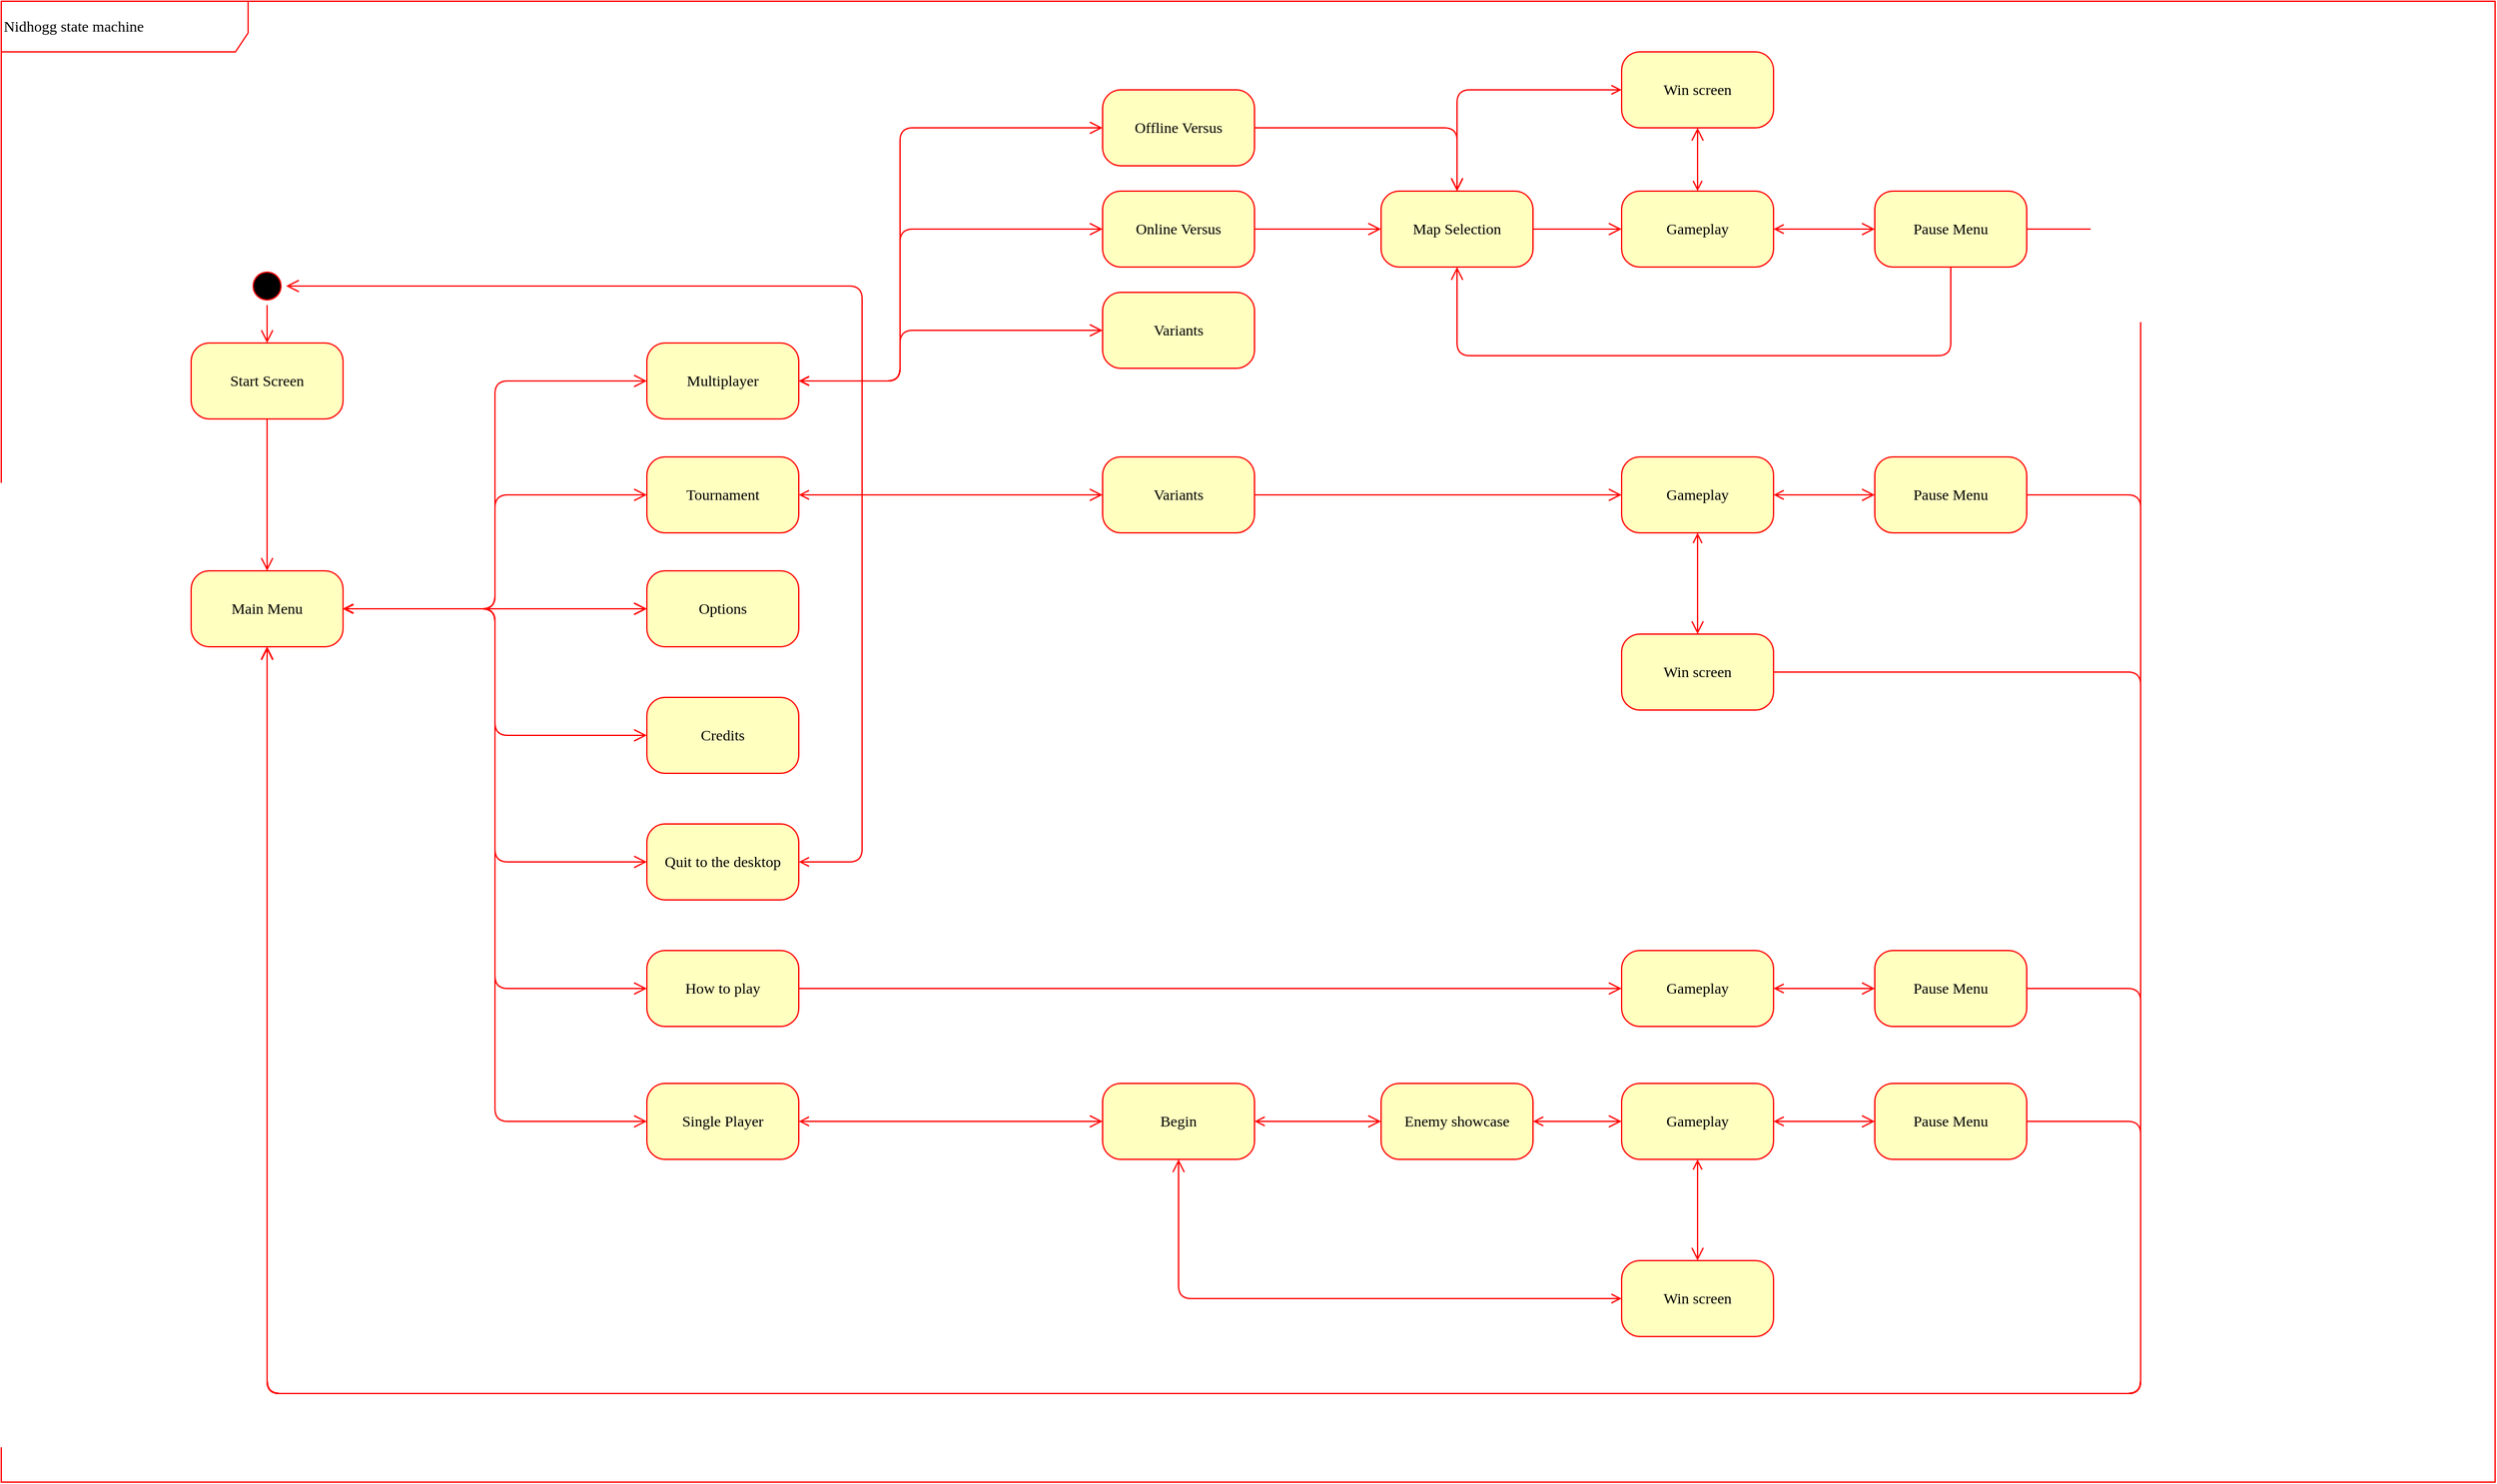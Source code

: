 <mxfile version="24.3.1" type="device">
  <diagram name="Page-1" id="58cdce13-f638-feb5-8d6f-7d28b1aa9fa0">
    <mxGraphModel dx="3191" dy="1203" grid="1" gridSize="10" guides="1" tooltips="1" connect="1" arrows="1" fold="1" page="1" pageScale="1" pageWidth="1100" pageHeight="850" background="none" math="0" shadow="0">
      <root>
        <mxCell id="0" />
        <mxCell id="1" parent="0" />
        <mxCell id="KJUu2rWKUDqJRiQ5AqMG-57" value="Nidhogg state machine" style="shape=umlFrame;whiteSpace=wrap;html=1;rounded=1;shadow=0;comic=0;labelBackgroundColor=none;strokeWidth=1;fontFamily=Verdana;fontSize=12;align=left;movable=0;resizable=0;rotatable=0;deletable=0;editable=0;locked=1;connectable=0;width=195;height=40;strokeColor=#ff0000;verticalAlign=middle;fontColor=default;" vertex="1" parent="1">
          <mxGeometry x="190" y="40" width="1970" height="1170" as="geometry" />
        </mxCell>
        <mxCell id="KJUu2rWKUDqJRiQ5AqMG-58" value="" style="ellipse;html=1;shape=startState;fillColor=#000000;strokeColor=#ff0000;rounded=1;shadow=0;comic=0;labelBackgroundColor=none;fontFamily=Verdana;fontSize=12;fontColor=#000000;align=center;direction=south;" vertex="1" parent="1">
          <mxGeometry x="385" y="250" width="30" height="30" as="geometry" />
        </mxCell>
        <mxCell id="KJUu2rWKUDqJRiQ5AqMG-59" style="edgeStyle=orthogonalEdgeStyle;rounded=1;orthogonalLoop=1;jettySize=auto;html=1;entryX=0.5;entryY=0;entryDx=0;entryDy=0;strokeColor=#ff0000;align=left;verticalAlign=middle;fontFamily=Verdana;fontSize=12;fontColor=default;labelBackgroundColor=none;endArrow=open;endSize=8;" edge="1" parent="1" source="KJUu2rWKUDqJRiQ5AqMG-60" target="KJUu2rWKUDqJRiQ5AqMG-69">
          <mxGeometry relative="1" as="geometry" />
        </mxCell>
        <mxCell id="KJUu2rWKUDqJRiQ5AqMG-60" value="Start Screen" style="rounded=1;whiteSpace=wrap;html=1;arcSize=24;fillColor=#ffffc0;strokeColor=#ff0000;shadow=0;comic=0;labelBackgroundColor=none;fontFamily=Verdana;fontSize=12;fontColor=#000000;align=center;" vertex="1" parent="1">
          <mxGeometry x="340" y="310" width="120" height="60" as="geometry" />
        </mxCell>
        <mxCell id="KJUu2rWKUDqJRiQ5AqMG-61" style="edgeStyle=orthogonalEdgeStyle;html=1;labelBackgroundColor=none;endArrow=open;endSize=8;strokeColor=#ff0000;fontFamily=Verdana;fontSize=12;align=left;" edge="1" parent="1" source="KJUu2rWKUDqJRiQ5AqMG-58" target="KJUu2rWKUDqJRiQ5AqMG-60">
          <mxGeometry relative="1" as="geometry" />
        </mxCell>
        <mxCell id="KJUu2rWKUDqJRiQ5AqMG-62" value="" style="edgeStyle=orthogonalEdgeStyle;rounded=1;orthogonalLoop=1;jettySize=auto;html=1;strokeColor=#ff0000;align=left;verticalAlign=middle;fontFamily=Verdana;fontSize=12;fontColor=default;labelBackgroundColor=none;endArrow=open;endSize=8;startArrow=open;startFill=0;" edge="1" parent="1" source="KJUu2rWKUDqJRiQ5AqMG-69" target="KJUu2rWKUDqJRiQ5AqMG-73">
          <mxGeometry relative="1" as="geometry">
            <Array as="points">
              <mxPoint x="580" y="520" />
              <mxPoint x="580" y="340" />
            </Array>
          </mxGeometry>
        </mxCell>
        <mxCell id="KJUu2rWKUDqJRiQ5AqMG-63" value="" style="edgeStyle=orthogonalEdgeStyle;rounded=1;orthogonalLoop=1;jettySize=auto;html=1;strokeColor=#ff0000;align=left;verticalAlign=middle;fontFamily=Verdana;fontSize=12;fontColor=default;labelBackgroundColor=none;endArrow=open;endSize=8;" edge="1" parent="1" source="KJUu2rWKUDqJRiQ5AqMG-69" target="KJUu2rWKUDqJRiQ5AqMG-78">
          <mxGeometry relative="1" as="geometry" />
        </mxCell>
        <mxCell id="KJUu2rWKUDqJRiQ5AqMG-64" value="" style="edgeStyle=orthogonalEdgeStyle;rounded=1;orthogonalLoop=1;jettySize=auto;html=1;strokeColor=#ff0000;align=left;verticalAlign=middle;fontFamily=Verdana;fontSize=12;fontColor=default;labelBackgroundColor=none;endArrow=open;endSize=8;startArrow=open;startFill=0;" edge="1" parent="1" source="KJUu2rWKUDqJRiQ5AqMG-69" target="KJUu2rWKUDqJRiQ5AqMG-79">
          <mxGeometry relative="1" as="geometry">
            <Array as="points">
              <mxPoint x="580" y="520" />
              <mxPoint x="580" y="620" />
            </Array>
          </mxGeometry>
        </mxCell>
        <mxCell id="KJUu2rWKUDqJRiQ5AqMG-65" value="" style="edgeStyle=orthogonalEdgeStyle;rounded=1;orthogonalLoop=1;jettySize=auto;html=1;strokeColor=#ff0000;align=left;verticalAlign=middle;fontFamily=Verdana;fontSize=12;fontColor=default;labelBackgroundColor=none;endArrow=open;endSize=8;startArrow=open;startFill=0;" edge="1" parent="1" source="KJUu2rWKUDqJRiQ5AqMG-69" target="KJUu2rWKUDqJRiQ5AqMG-81">
          <mxGeometry relative="1" as="geometry">
            <Array as="points">
              <mxPoint x="580" y="520" />
              <mxPoint x="580" y="720" />
            </Array>
          </mxGeometry>
        </mxCell>
        <mxCell id="KJUu2rWKUDqJRiQ5AqMG-66" value="" style="edgeStyle=orthogonalEdgeStyle;rounded=1;orthogonalLoop=1;jettySize=auto;html=1;strokeColor=#ff0000;align=left;verticalAlign=middle;fontFamily=Verdana;fontSize=12;fontColor=default;labelBackgroundColor=none;endArrow=open;endSize=8;startArrow=open;startFill=0;" edge="1" parent="1" source="KJUu2rWKUDqJRiQ5AqMG-69" target="KJUu2rWKUDqJRiQ5AqMG-85">
          <mxGeometry relative="1" as="geometry">
            <Array as="points">
              <mxPoint x="580" y="520" />
              <mxPoint x="580" y="925" />
            </Array>
          </mxGeometry>
        </mxCell>
        <mxCell id="KJUu2rWKUDqJRiQ5AqMG-67" style="edgeStyle=orthogonalEdgeStyle;rounded=1;orthogonalLoop=1;jettySize=auto;html=1;entryX=0;entryY=0.5;entryDx=0;entryDy=0;strokeColor=#ff0000;align=left;verticalAlign=middle;fontFamily=Verdana;fontSize=12;fontColor=default;labelBackgroundColor=none;endArrow=open;endSize=8;startArrow=open;startFill=0;" edge="1" parent="1" source="KJUu2rWKUDqJRiQ5AqMG-69" target="KJUu2rWKUDqJRiQ5AqMG-76">
          <mxGeometry relative="1" as="geometry">
            <Array as="points">
              <mxPoint x="580" y="520" />
              <mxPoint x="580" y="430" />
            </Array>
          </mxGeometry>
        </mxCell>
        <mxCell id="KJUu2rWKUDqJRiQ5AqMG-68" style="edgeStyle=orthogonalEdgeStyle;rounded=1;orthogonalLoop=1;jettySize=auto;html=1;entryX=0;entryY=0.5;entryDx=0;entryDy=0;strokeColor=#ff0000;align=left;verticalAlign=middle;fontFamily=Verdana;fontSize=12;fontColor=default;labelBackgroundColor=none;endArrow=open;endSize=8;startArrow=open;startFill=0;" edge="1" parent="1" source="KJUu2rWKUDqJRiQ5AqMG-69" target="KJUu2rWKUDqJRiQ5AqMG-83">
          <mxGeometry relative="1" as="geometry">
            <Array as="points">
              <mxPoint x="580" y="520" />
              <mxPoint x="580" y="820" />
            </Array>
          </mxGeometry>
        </mxCell>
        <mxCell id="KJUu2rWKUDqJRiQ5AqMG-69" value="Main Menu" style="rounded=1;whiteSpace=wrap;html=1;arcSize=24;fillColor=#ffffc0;strokeColor=#ff0000;shadow=0;comic=0;labelBackgroundColor=none;fontFamily=Verdana;fontSize=12;fontColor=#000000;align=center;" vertex="1" parent="1">
          <mxGeometry x="340" y="490" width="120" height="60" as="geometry" />
        </mxCell>
        <mxCell id="KJUu2rWKUDqJRiQ5AqMG-70" value="" style="edgeStyle=orthogonalEdgeStyle;rounded=1;orthogonalLoop=1;jettySize=auto;html=1;strokeColor=#ff0000;align=left;verticalAlign=middle;fontFamily=Verdana;fontSize=12;fontColor=default;labelBackgroundColor=none;endArrow=open;endSize=8;startArrow=open;startFill=0;exitX=1;exitY=0.5;exitDx=0;exitDy=0;" edge="1" parent="1" source="KJUu2rWKUDqJRiQ5AqMG-73" target="KJUu2rWKUDqJRiQ5AqMG-87">
          <mxGeometry relative="1" as="geometry">
            <Array as="points">
              <mxPoint x="900" y="340" />
              <mxPoint x="900" y="140" />
            </Array>
            <mxPoint x="820" y="450" as="sourcePoint" />
          </mxGeometry>
        </mxCell>
        <mxCell id="KJUu2rWKUDqJRiQ5AqMG-71" value="" style="edgeStyle=orthogonalEdgeStyle;rounded=1;orthogonalLoop=1;jettySize=auto;html=1;strokeColor=#ff0000;align=left;verticalAlign=middle;fontFamily=Verdana;fontSize=12;fontColor=default;labelBackgroundColor=none;endArrow=open;endSize=8;startArrow=open;startFill=0;exitX=1;exitY=0.5;exitDx=0;exitDy=0;" edge="1" parent="1" source="KJUu2rWKUDqJRiQ5AqMG-73" target="KJUu2rWKUDqJRiQ5AqMG-89">
          <mxGeometry relative="1" as="geometry">
            <Array as="points">
              <mxPoint x="900" y="340" />
              <mxPoint x="900" y="220" />
            </Array>
            <mxPoint x="820" y="450" as="sourcePoint" />
          </mxGeometry>
        </mxCell>
        <mxCell id="KJUu2rWKUDqJRiQ5AqMG-72" style="edgeStyle=orthogonalEdgeStyle;rounded=1;orthogonalLoop=1;jettySize=auto;html=1;entryX=0;entryY=0.5;entryDx=0;entryDy=0;strokeColor=#ff0000;align=left;verticalAlign=middle;fontFamily=Verdana;fontSize=12;fontColor=default;labelBackgroundColor=none;startArrow=open;startFill=0;endArrow=open;endSize=8;exitX=1;exitY=0.5;exitDx=0;exitDy=0;" edge="1" parent="1" source="KJUu2rWKUDqJRiQ5AqMG-73" target="KJUu2rWKUDqJRiQ5AqMG-90">
          <mxGeometry relative="1" as="geometry">
            <mxPoint x="820" y="450" as="sourcePoint" />
            <Array as="points">
              <mxPoint x="900" y="340" />
              <mxPoint x="900" y="300" />
            </Array>
          </mxGeometry>
        </mxCell>
        <mxCell id="KJUu2rWKUDqJRiQ5AqMG-73" value="Multiplayer" style="rounded=1;whiteSpace=wrap;html=1;arcSize=24;fillColor=#ffffc0;strokeColor=#ff0000;shadow=0;comic=0;labelBackgroundColor=none;fontFamily=Verdana;fontSize=12;fontColor=#000000;align=center;" vertex="1" parent="1">
          <mxGeometry x="700" y="310" width="120" height="60" as="geometry" />
        </mxCell>
        <mxCell id="KJUu2rWKUDqJRiQ5AqMG-104" value="" style="edgeStyle=orthogonalEdgeStyle;rounded=1;orthogonalLoop=1;jettySize=auto;html=1;strokeColor=#ff0000;align=left;verticalAlign=middle;fontFamily=Verdana;fontSize=12;fontColor=default;labelBackgroundColor=none;startArrow=open;startFill=0;endArrow=open;endSize=8;" edge="1" parent="1" source="KJUu2rWKUDqJRiQ5AqMG-76" target="KJUu2rWKUDqJRiQ5AqMG-103">
          <mxGeometry relative="1" as="geometry" />
        </mxCell>
        <mxCell id="KJUu2rWKUDqJRiQ5AqMG-76" value="Tournament" style="rounded=1;whiteSpace=wrap;html=1;arcSize=24;fillColor=#ffffc0;strokeColor=#ff0000;shadow=0;comic=0;labelBackgroundColor=none;fontFamily=Verdana;fontSize=12;fontColor=#000000;align=center;" vertex="1" parent="1">
          <mxGeometry x="700" y="400" width="120" height="60" as="geometry" />
        </mxCell>
        <mxCell id="KJUu2rWKUDqJRiQ5AqMG-77" value="" style="edgeStyle=orthogonalEdgeStyle;rounded=1;orthogonalLoop=1;jettySize=auto;html=1;strokeColor=#ff0000;align=left;verticalAlign=middle;fontFamily=Verdana;fontSize=12;fontColor=default;labelBackgroundColor=none;endArrow=open;endSize=8;startArrow=open;startFill=0;" edge="1" parent="1" source="KJUu2rWKUDqJRiQ5AqMG-69" target="KJUu2rWKUDqJRiQ5AqMG-78">
          <mxGeometry relative="1" as="geometry">
            <mxPoint x="460" y="520" as="sourcePoint" />
            <mxPoint x="770" y="460" as="targetPoint" />
          </mxGeometry>
        </mxCell>
        <mxCell id="KJUu2rWKUDqJRiQ5AqMG-78" value="Options" style="rounded=1;whiteSpace=wrap;html=1;arcSize=24;fillColor=#ffffc0;strokeColor=#ff0000;shadow=0;comic=0;labelBackgroundColor=none;fontFamily=Verdana;fontSize=12;fontColor=#000000;align=center;" vertex="1" parent="1">
          <mxGeometry x="700" y="490" width="120" height="60" as="geometry" />
        </mxCell>
        <mxCell id="KJUu2rWKUDqJRiQ5AqMG-79" value="Credits" style="rounded=1;whiteSpace=wrap;html=1;arcSize=24;fillColor=#ffffc0;strokeColor=#ff0000;shadow=0;comic=0;labelBackgroundColor=none;fontFamily=Verdana;fontSize=12;fontColor=#000000;align=center;" vertex="1" parent="1">
          <mxGeometry x="700" y="590" width="120" height="60" as="geometry" />
        </mxCell>
        <mxCell id="KJUu2rWKUDqJRiQ5AqMG-80" style="edgeStyle=orthogonalEdgeStyle;rounded=1;orthogonalLoop=1;jettySize=auto;html=1;entryX=0.5;entryY=0;entryDx=0;entryDy=0;strokeColor=#ff0000;align=left;verticalAlign=middle;fontFamily=Verdana;fontSize=12;fontColor=default;labelBackgroundColor=none;startArrow=open;startFill=0;endArrow=open;endSize=8;" edge="1" parent="1" source="KJUu2rWKUDqJRiQ5AqMG-81" target="KJUu2rWKUDqJRiQ5AqMG-58">
          <mxGeometry relative="1" as="geometry">
            <Array as="points">
              <mxPoint x="870" y="720" />
              <mxPoint x="870" y="265" />
            </Array>
          </mxGeometry>
        </mxCell>
        <mxCell id="KJUu2rWKUDqJRiQ5AqMG-81" value="Quit to the desktop" style="rounded=1;whiteSpace=wrap;html=1;arcSize=24;fillColor=#ffffc0;strokeColor=#ff0000;shadow=0;comic=0;labelBackgroundColor=none;fontFamily=Verdana;fontSize=12;fontColor=#000000;align=center;" vertex="1" parent="1">
          <mxGeometry x="700" y="690" width="120" height="60" as="geometry" />
        </mxCell>
        <mxCell id="KJUu2rWKUDqJRiQ5AqMG-135" value="" style="edgeStyle=orthogonalEdgeStyle;rounded=1;orthogonalLoop=1;jettySize=auto;html=1;strokeColor=#ff0000;align=left;verticalAlign=middle;fontFamily=Verdana;fontSize=12;fontColor=default;labelBackgroundColor=none;startArrow=none;startFill=0;endArrow=open;endSize=8;" edge="1" parent="1" source="KJUu2rWKUDqJRiQ5AqMG-83" target="KJUu2rWKUDqJRiQ5AqMG-134">
          <mxGeometry relative="1" as="geometry" />
        </mxCell>
        <mxCell id="KJUu2rWKUDqJRiQ5AqMG-83" value="How to play" style="rounded=1;whiteSpace=wrap;html=1;arcSize=24;fillColor=#ffffc0;strokeColor=#ff0000;shadow=0;comic=0;labelBackgroundColor=none;fontFamily=Verdana;fontSize=12;fontColor=#000000;align=center;" vertex="1" parent="1">
          <mxGeometry x="700" y="790" width="120" height="60" as="geometry" />
        </mxCell>
        <mxCell id="KJUu2rWKUDqJRiQ5AqMG-110" value="" style="edgeStyle=orthogonalEdgeStyle;rounded=1;orthogonalLoop=1;jettySize=auto;html=1;strokeColor=#ff0000;align=left;verticalAlign=middle;fontFamily=Verdana;fontSize=12;fontColor=default;labelBackgroundColor=none;startArrow=open;startFill=0;endArrow=open;endSize=8;" edge="1" parent="1" source="KJUu2rWKUDqJRiQ5AqMG-85" target="KJUu2rWKUDqJRiQ5AqMG-109">
          <mxGeometry relative="1" as="geometry" />
        </mxCell>
        <mxCell id="KJUu2rWKUDqJRiQ5AqMG-85" value="Single Player" style="rounded=1;whiteSpace=wrap;html=1;arcSize=24;fillColor=#ffffc0;strokeColor=#ff0000;shadow=0;comic=0;labelBackgroundColor=none;fontFamily=Verdana;fontSize=12;fontColor=#000000;align=center;" vertex="1" parent="1">
          <mxGeometry x="700" y="895" width="120" height="60" as="geometry" />
        </mxCell>
        <mxCell id="KJUu2rWKUDqJRiQ5AqMG-86" value="" style="edgeStyle=orthogonalEdgeStyle;rounded=1;orthogonalLoop=1;jettySize=auto;html=1;strokeColor=#ff0000;align=left;verticalAlign=middle;fontFamily=Verdana;fontSize=12;fontColor=default;labelBackgroundColor=none;endArrow=open;endSize=8;" edge="1" parent="1" source="KJUu2rWKUDqJRiQ5AqMG-87" target="KJUu2rWKUDqJRiQ5AqMG-92">
          <mxGeometry relative="1" as="geometry" />
        </mxCell>
        <mxCell id="KJUu2rWKUDqJRiQ5AqMG-87" value="Offline Versus" style="rounded=1;whiteSpace=wrap;html=1;arcSize=24;fillColor=#ffffc0;strokeColor=#ff0000;shadow=0;comic=0;labelBackgroundColor=none;fontFamily=Verdana;fontSize=12;fontColor=#000000;align=center;" vertex="1" parent="1">
          <mxGeometry x="1060" y="110" width="120" height="60" as="geometry" />
        </mxCell>
        <mxCell id="KJUu2rWKUDqJRiQ5AqMG-88" style="edgeStyle=orthogonalEdgeStyle;rounded=1;orthogonalLoop=1;jettySize=auto;html=1;entryX=0;entryY=0.5;entryDx=0;entryDy=0;strokeColor=#ff0000;align=left;verticalAlign=middle;fontFamily=Verdana;fontSize=12;fontColor=default;labelBackgroundColor=none;endArrow=open;endSize=8;" edge="1" parent="1" source="KJUu2rWKUDqJRiQ5AqMG-89" target="KJUu2rWKUDqJRiQ5AqMG-92">
          <mxGeometry relative="1" as="geometry" />
        </mxCell>
        <mxCell id="KJUu2rWKUDqJRiQ5AqMG-89" value="Online Versus" style="rounded=1;whiteSpace=wrap;html=1;arcSize=24;fillColor=#ffffc0;strokeColor=#ff0000;shadow=0;comic=0;labelBackgroundColor=none;fontFamily=Verdana;fontSize=12;fontColor=#000000;align=center;" vertex="1" parent="1">
          <mxGeometry x="1060" y="190" width="120" height="60" as="geometry" />
        </mxCell>
        <mxCell id="KJUu2rWKUDqJRiQ5AqMG-90" value="Variants" style="rounded=1;whiteSpace=wrap;html=1;arcSize=24;fillColor=#ffffc0;strokeColor=#ff0000;shadow=0;comic=0;labelBackgroundColor=none;fontFamily=Verdana;fontSize=12;fontColor=#000000;align=center;" vertex="1" parent="1">
          <mxGeometry x="1060" y="270" width="120" height="60" as="geometry" />
        </mxCell>
        <mxCell id="KJUu2rWKUDqJRiQ5AqMG-91" value="" style="edgeStyle=orthogonalEdgeStyle;rounded=1;orthogonalLoop=1;jettySize=auto;html=1;strokeColor=#ff0000;align=left;verticalAlign=middle;fontFamily=Verdana;fontSize=12;fontColor=default;labelBackgroundColor=none;endArrow=open;endSize=8;startArrow=none;startFill=0;" edge="1" parent="1" source="KJUu2rWKUDqJRiQ5AqMG-92" target="KJUu2rWKUDqJRiQ5AqMG-95">
          <mxGeometry relative="1" as="geometry" />
        </mxCell>
        <mxCell id="KJUu2rWKUDqJRiQ5AqMG-92" value="Map Selection" style="rounded=1;whiteSpace=wrap;html=1;arcSize=24;fillColor=#ffffc0;strokeColor=#ff0000;shadow=0;comic=0;labelBackgroundColor=none;fontFamily=Verdana;fontSize=12;fontColor=#000000;align=center;" vertex="1" parent="1">
          <mxGeometry x="1280" y="190" width="120" height="60" as="geometry" />
        </mxCell>
        <mxCell id="KJUu2rWKUDqJRiQ5AqMG-93" value="" style="edgeStyle=orthogonalEdgeStyle;rounded=1;orthogonalLoop=1;jettySize=auto;html=1;strokeColor=#ff0000;align=left;verticalAlign=middle;fontFamily=Verdana;fontSize=12;fontColor=default;labelBackgroundColor=none;endArrow=open;endSize=8;startArrow=open;startFill=0;" edge="1" parent="1" source="KJUu2rWKUDqJRiQ5AqMG-95" target="KJUu2rWKUDqJRiQ5AqMG-97">
          <mxGeometry relative="1" as="geometry" />
        </mxCell>
        <mxCell id="KJUu2rWKUDqJRiQ5AqMG-132" value="" style="edgeStyle=orthogonalEdgeStyle;rounded=1;orthogonalLoop=1;jettySize=auto;html=1;strokeColor=#ff0000;align=left;verticalAlign=middle;fontFamily=Verdana;fontSize=12;fontColor=default;labelBackgroundColor=none;startArrow=open;startFill=0;endArrow=open;endSize=8;" edge="1" parent="1" source="KJUu2rWKUDqJRiQ5AqMG-95" target="KJUu2rWKUDqJRiQ5AqMG-131">
          <mxGeometry relative="1" as="geometry" />
        </mxCell>
        <mxCell id="KJUu2rWKUDqJRiQ5AqMG-95" value="Gameplay" style="rounded=1;whiteSpace=wrap;html=1;arcSize=24;fillColor=#ffffc0;strokeColor=#ff0000;shadow=0;comic=0;labelBackgroundColor=none;fontFamily=Verdana;fontSize=12;fontColor=#000000;align=center;" vertex="1" parent="1">
          <mxGeometry x="1470" y="190" width="120" height="60" as="geometry" />
        </mxCell>
        <mxCell id="KJUu2rWKUDqJRiQ5AqMG-96" style="edgeStyle=orthogonalEdgeStyle;rounded=1;orthogonalLoop=1;jettySize=auto;html=1;strokeColor=#ff0000;align=left;verticalAlign=middle;fontFamily=Verdana;fontSize=12;fontColor=default;labelBackgroundColor=none;endArrow=open;endSize=8;startArrow=none;startFill=0;entryX=0.5;entryY=1;entryDx=0;entryDy=0;" edge="1" parent="1" source="KJUu2rWKUDqJRiQ5AqMG-97" target="KJUu2rWKUDqJRiQ5AqMG-69">
          <mxGeometry relative="1" as="geometry">
            <Array as="points">
              <mxPoint x="1880" y="220" />
              <mxPoint x="1880" y="1140" />
              <mxPoint x="400" y="1140" />
            </Array>
            <mxPoint x="400" y="610" as="targetPoint" />
          </mxGeometry>
        </mxCell>
        <mxCell id="KJUu2rWKUDqJRiQ5AqMG-121" style="edgeStyle=orthogonalEdgeStyle;rounded=1;orthogonalLoop=1;jettySize=auto;html=1;entryX=0.5;entryY=1;entryDx=0;entryDy=0;strokeColor=#ff0000;align=left;verticalAlign=middle;fontFamily=Verdana;fontSize=12;fontColor=default;labelBackgroundColor=none;startArrow=none;startFill=0;endArrow=open;endSize=8;" edge="1" parent="1" source="KJUu2rWKUDqJRiQ5AqMG-97" target="KJUu2rWKUDqJRiQ5AqMG-92">
          <mxGeometry relative="1" as="geometry">
            <Array as="points">
              <mxPoint x="1730" y="320" />
              <mxPoint x="1340" y="320" />
            </Array>
          </mxGeometry>
        </mxCell>
        <mxCell id="KJUu2rWKUDqJRiQ5AqMG-97" value="Pause Menu" style="rounded=1;whiteSpace=wrap;html=1;arcSize=24;fillColor=#ffffc0;strokeColor=#ff0000;shadow=0;comic=0;labelBackgroundColor=none;fontFamily=Verdana;fontSize=12;fontColor=#000000;align=center;" vertex="1" parent="1">
          <mxGeometry x="1670" y="190" width="120" height="60" as="geometry" />
        </mxCell>
        <mxCell id="KJUu2rWKUDqJRiQ5AqMG-106" value="" style="edgeStyle=orthogonalEdgeStyle;rounded=1;orthogonalLoop=1;jettySize=auto;html=1;strokeColor=#ff0000;align=left;verticalAlign=middle;fontFamily=Verdana;fontSize=12;fontColor=default;labelBackgroundColor=none;startArrow=none;startFill=0;endArrow=open;endSize=8;" edge="1" parent="1" source="KJUu2rWKUDqJRiQ5AqMG-103" target="KJUu2rWKUDqJRiQ5AqMG-105">
          <mxGeometry relative="1" as="geometry" />
        </mxCell>
        <mxCell id="KJUu2rWKUDqJRiQ5AqMG-103" value="Variants" style="rounded=1;whiteSpace=wrap;html=1;arcSize=24;fillColor=#ffffc0;strokeColor=#ff0000;shadow=0;comic=0;labelBackgroundColor=none;fontFamily=Verdana;fontSize=12;fontColor=#000000;align=center;" vertex="1" parent="1">
          <mxGeometry x="1060" y="400" width="120" height="60" as="geometry" />
        </mxCell>
        <mxCell id="KJUu2rWKUDqJRiQ5AqMG-108" value="" style="edgeStyle=orthogonalEdgeStyle;rounded=1;orthogonalLoop=1;jettySize=auto;html=1;strokeColor=#ff0000;align=left;verticalAlign=middle;fontFamily=Verdana;fontSize=12;fontColor=default;labelBackgroundColor=none;startArrow=open;startFill=0;endArrow=open;endSize=8;" edge="1" parent="1" source="KJUu2rWKUDqJRiQ5AqMG-105" target="KJUu2rWKUDqJRiQ5AqMG-107">
          <mxGeometry relative="1" as="geometry" />
        </mxCell>
        <mxCell id="KJUu2rWKUDqJRiQ5AqMG-127" value="" style="edgeStyle=orthogonalEdgeStyle;rounded=1;orthogonalLoop=1;jettySize=auto;html=1;strokeColor=#ff0000;align=left;verticalAlign=middle;fontFamily=Verdana;fontSize=12;fontColor=default;labelBackgroundColor=none;startArrow=open;startFill=0;endArrow=open;endSize=8;" edge="1" parent="1" source="KJUu2rWKUDqJRiQ5AqMG-105" target="KJUu2rWKUDqJRiQ5AqMG-126">
          <mxGeometry relative="1" as="geometry" />
        </mxCell>
        <mxCell id="KJUu2rWKUDqJRiQ5AqMG-105" value="Gameplay" style="rounded=1;whiteSpace=wrap;html=1;arcSize=24;fillColor=#ffffc0;strokeColor=#ff0000;shadow=0;comic=0;labelBackgroundColor=none;fontFamily=Verdana;fontSize=12;fontColor=#000000;align=center;" vertex="1" parent="1">
          <mxGeometry x="1470" y="400" width="120" height="60" as="geometry" />
        </mxCell>
        <mxCell id="KJUu2rWKUDqJRiQ5AqMG-116" style="edgeStyle=orthogonalEdgeStyle;rounded=1;orthogonalLoop=1;jettySize=auto;html=1;entryX=0.5;entryY=1;entryDx=0;entryDy=0;strokeColor=#ff0000;align=left;verticalAlign=middle;fontFamily=Verdana;fontSize=12;fontColor=default;labelBackgroundColor=none;startArrow=none;startFill=0;endArrow=open;endSize=8;" edge="1" parent="1" source="KJUu2rWKUDqJRiQ5AqMG-107" target="KJUu2rWKUDqJRiQ5AqMG-69">
          <mxGeometry relative="1" as="geometry">
            <Array as="points">
              <mxPoint x="1880" y="430" />
              <mxPoint x="1880" y="1140" />
              <mxPoint x="400" y="1140" />
            </Array>
          </mxGeometry>
        </mxCell>
        <mxCell id="KJUu2rWKUDqJRiQ5AqMG-107" value="Pause Menu" style="rounded=1;whiteSpace=wrap;html=1;arcSize=24;fillColor=#ffffc0;strokeColor=#ff0000;shadow=0;comic=0;labelBackgroundColor=none;fontFamily=Verdana;fontSize=12;fontColor=#000000;align=center;" vertex="1" parent="1">
          <mxGeometry x="1670" y="400" width="120" height="60" as="geometry" />
        </mxCell>
        <mxCell id="KJUu2rWKUDqJRiQ5AqMG-124" value="" style="edgeStyle=orthogonalEdgeStyle;rounded=1;orthogonalLoop=1;jettySize=auto;html=1;strokeColor=#ff0000;align=left;verticalAlign=middle;fontFamily=Verdana;fontSize=12;fontColor=default;labelBackgroundColor=none;startArrow=open;startFill=0;endArrow=open;endSize=8;" edge="1" parent="1" source="KJUu2rWKUDqJRiQ5AqMG-109" target="KJUu2rWKUDqJRiQ5AqMG-123">
          <mxGeometry relative="1" as="geometry" />
        </mxCell>
        <mxCell id="KJUu2rWKUDqJRiQ5AqMG-109" value="Begin" style="rounded=1;whiteSpace=wrap;html=1;arcSize=24;fillColor=#ffffc0;strokeColor=#ff0000;shadow=0;comic=0;labelBackgroundColor=none;fontFamily=Verdana;fontSize=12;fontColor=#000000;align=center;" vertex="1" parent="1">
          <mxGeometry x="1060" y="895" width="120" height="60" as="geometry" />
        </mxCell>
        <mxCell id="KJUu2rWKUDqJRiQ5AqMG-114" value="" style="edgeStyle=orthogonalEdgeStyle;rounded=1;orthogonalLoop=1;jettySize=auto;html=1;strokeColor=#ff0000;align=left;verticalAlign=middle;fontFamily=Verdana;fontSize=12;fontColor=default;labelBackgroundColor=none;startArrow=open;startFill=0;endArrow=open;endSize=8;" edge="1" parent="1" source="KJUu2rWKUDqJRiQ5AqMG-111" target="KJUu2rWKUDqJRiQ5AqMG-113">
          <mxGeometry relative="1" as="geometry" />
        </mxCell>
        <mxCell id="KJUu2rWKUDqJRiQ5AqMG-129" value="" style="edgeStyle=orthogonalEdgeStyle;rounded=1;orthogonalLoop=1;jettySize=auto;html=1;strokeColor=#ff0000;align=left;verticalAlign=middle;fontFamily=Verdana;fontSize=12;fontColor=default;labelBackgroundColor=none;startArrow=open;startFill=0;endArrow=open;endSize=8;" edge="1" parent="1" source="KJUu2rWKUDqJRiQ5AqMG-111" target="KJUu2rWKUDqJRiQ5AqMG-128">
          <mxGeometry relative="1" as="geometry" />
        </mxCell>
        <mxCell id="KJUu2rWKUDqJRiQ5AqMG-111" value="Gameplay" style="rounded=1;whiteSpace=wrap;html=1;arcSize=24;fillColor=#ffffc0;strokeColor=#ff0000;shadow=0;comic=0;labelBackgroundColor=none;fontFamily=Verdana;fontSize=12;fontColor=#000000;align=center;" vertex="1" parent="1">
          <mxGeometry x="1470" y="895" width="120" height="60" as="geometry" />
        </mxCell>
        <mxCell id="KJUu2rWKUDqJRiQ5AqMG-118" style="edgeStyle=orthogonalEdgeStyle;rounded=1;orthogonalLoop=1;jettySize=auto;html=1;entryX=0.5;entryY=1;entryDx=0;entryDy=0;strokeColor=#ff0000;align=left;verticalAlign=middle;fontFamily=Verdana;fontSize=12;fontColor=default;labelBackgroundColor=none;startArrow=none;startFill=0;endArrow=open;endSize=8;" edge="1" parent="1" source="KJUu2rWKUDqJRiQ5AqMG-113" target="KJUu2rWKUDqJRiQ5AqMG-69">
          <mxGeometry relative="1" as="geometry">
            <Array as="points">
              <mxPoint x="1880" y="925" />
              <mxPoint x="1880" y="1140" />
              <mxPoint x="400" y="1140" />
            </Array>
          </mxGeometry>
        </mxCell>
        <mxCell id="KJUu2rWKUDqJRiQ5AqMG-113" value="Pause Menu" style="rounded=1;whiteSpace=wrap;html=1;arcSize=24;fillColor=#ffffc0;strokeColor=#ff0000;shadow=0;comic=0;labelBackgroundColor=none;fontFamily=Verdana;fontSize=12;fontColor=#000000;align=center;" vertex="1" parent="1">
          <mxGeometry x="1670" y="895" width="120" height="60" as="geometry" />
        </mxCell>
        <mxCell id="KJUu2rWKUDqJRiQ5AqMG-125" style="edgeStyle=orthogonalEdgeStyle;rounded=1;orthogonalLoop=1;jettySize=auto;html=1;entryX=0;entryY=0.5;entryDx=0;entryDy=0;strokeColor=#ff0000;align=left;verticalAlign=middle;fontFamily=Verdana;fontSize=12;fontColor=default;labelBackgroundColor=none;startArrow=open;startFill=0;endArrow=open;endSize=8;" edge="1" parent="1" source="KJUu2rWKUDqJRiQ5AqMG-123" target="KJUu2rWKUDqJRiQ5AqMG-111">
          <mxGeometry relative="1" as="geometry" />
        </mxCell>
        <mxCell id="KJUu2rWKUDqJRiQ5AqMG-123" value="Enemy showcase" style="rounded=1;whiteSpace=wrap;html=1;arcSize=24;fillColor=#ffffc0;strokeColor=#ff0000;shadow=0;comic=0;labelBackgroundColor=none;fontFamily=Verdana;fontSize=12;fontColor=#000000;align=center;" vertex="1" parent="1">
          <mxGeometry x="1280" y="895" width="120" height="60" as="geometry" />
        </mxCell>
        <mxCell id="KJUu2rWKUDqJRiQ5AqMG-139" style="edgeStyle=orthogonalEdgeStyle;rounded=1;orthogonalLoop=1;jettySize=auto;html=1;entryX=0.5;entryY=1;entryDx=0;entryDy=0;strokeColor=#ff0000;align=left;verticalAlign=middle;fontFamily=Verdana;fontSize=12;fontColor=default;labelBackgroundColor=none;startArrow=none;startFill=0;endArrow=open;endSize=8;" edge="1" parent="1" source="KJUu2rWKUDqJRiQ5AqMG-126" target="KJUu2rWKUDqJRiQ5AqMG-69">
          <mxGeometry relative="1" as="geometry">
            <Array as="points">
              <mxPoint x="1880" y="570" />
              <mxPoint x="1880" y="1140" />
              <mxPoint x="400" y="1140" />
            </Array>
          </mxGeometry>
        </mxCell>
        <mxCell id="KJUu2rWKUDqJRiQ5AqMG-126" value="Win screen" style="rounded=1;whiteSpace=wrap;html=1;arcSize=24;fillColor=#ffffc0;strokeColor=#ff0000;shadow=0;comic=0;labelBackgroundColor=none;fontFamily=Verdana;fontSize=12;fontColor=#000000;align=center;" vertex="1" parent="1">
          <mxGeometry x="1470" y="540" width="120" height="60" as="geometry" />
        </mxCell>
        <mxCell id="KJUu2rWKUDqJRiQ5AqMG-130" style="edgeStyle=orthogonalEdgeStyle;rounded=1;orthogonalLoop=1;jettySize=auto;html=1;entryX=0.5;entryY=1;entryDx=0;entryDy=0;strokeColor=#ff0000;align=left;verticalAlign=middle;fontFamily=Verdana;fontSize=12;fontColor=default;labelBackgroundColor=none;startArrow=open;startFill=0;endArrow=open;endSize=8;" edge="1" parent="1" source="KJUu2rWKUDqJRiQ5AqMG-128" target="KJUu2rWKUDqJRiQ5AqMG-109">
          <mxGeometry relative="1" as="geometry" />
        </mxCell>
        <mxCell id="KJUu2rWKUDqJRiQ5AqMG-128" value="Win screen" style="rounded=1;whiteSpace=wrap;html=1;arcSize=24;fillColor=#ffffc0;strokeColor=#ff0000;shadow=0;comic=0;labelBackgroundColor=none;fontFamily=Verdana;fontSize=12;fontColor=#000000;align=center;" vertex="1" parent="1">
          <mxGeometry x="1470" y="1035" width="120" height="60" as="geometry" />
        </mxCell>
        <mxCell id="KJUu2rWKUDqJRiQ5AqMG-133" style="edgeStyle=orthogonalEdgeStyle;rounded=1;orthogonalLoop=1;jettySize=auto;html=1;entryX=0.5;entryY=0;entryDx=0;entryDy=0;strokeColor=#ff0000;align=left;verticalAlign=middle;fontFamily=Verdana;fontSize=12;fontColor=default;labelBackgroundColor=none;startArrow=open;startFill=0;endArrow=open;endSize=8;" edge="1" parent="1" source="KJUu2rWKUDqJRiQ5AqMG-131" target="KJUu2rWKUDqJRiQ5AqMG-92">
          <mxGeometry relative="1" as="geometry" />
        </mxCell>
        <mxCell id="KJUu2rWKUDqJRiQ5AqMG-131" value="Win screen" style="rounded=1;whiteSpace=wrap;html=1;arcSize=24;fillColor=#ffffc0;strokeColor=#ff0000;shadow=0;comic=0;labelBackgroundColor=none;fontFamily=Verdana;fontSize=12;fontColor=#000000;align=center;" vertex="1" parent="1">
          <mxGeometry x="1470" y="80" width="120" height="60" as="geometry" />
        </mxCell>
        <mxCell id="KJUu2rWKUDqJRiQ5AqMG-137" value="" style="edgeStyle=orthogonalEdgeStyle;rounded=1;orthogonalLoop=1;jettySize=auto;html=1;strokeColor=#ff0000;align=left;verticalAlign=middle;fontFamily=Verdana;fontSize=12;fontColor=default;labelBackgroundColor=none;startArrow=open;startFill=0;endArrow=open;endSize=8;" edge="1" parent="1" source="KJUu2rWKUDqJRiQ5AqMG-134" target="KJUu2rWKUDqJRiQ5AqMG-136">
          <mxGeometry relative="1" as="geometry" />
        </mxCell>
        <mxCell id="KJUu2rWKUDqJRiQ5AqMG-134" value="Gameplay" style="rounded=1;whiteSpace=wrap;html=1;arcSize=24;fillColor=#ffffc0;strokeColor=#ff0000;shadow=0;comic=0;labelBackgroundColor=none;fontFamily=Verdana;fontSize=12;fontColor=#000000;align=center;" vertex="1" parent="1">
          <mxGeometry x="1470" y="790" width="120" height="60" as="geometry" />
        </mxCell>
        <mxCell id="KJUu2rWKUDqJRiQ5AqMG-138" style="edgeStyle=orthogonalEdgeStyle;rounded=1;orthogonalLoop=1;jettySize=auto;html=1;entryX=0.5;entryY=1;entryDx=0;entryDy=0;strokeColor=#ff0000;align=left;verticalAlign=middle;fontFamily=Verdana;fontSize=12;fontColor=default;labelBackgroundColor=none;startArrow=none;startFill=0;endArrow=open;endSize=8;" edge="1" parent="1" source="KJUu2rWKUDqJRiQ5AqMG-136" target="KJUu2rWKUDqJRiQ5AqMG-69">
          <mxGeometry relative="1" as="geometry">
            <Array as="points">
              <mxPoint x="1880" y="820" />
              <mxPoint x="1880" y="1140" />
              <mxPoint x="400" y="1140" />
            </Array>
          </mxGeometry>
        </mxCell>
        <mxCell id="KJUu2rWKUDqJRiQ5AqMG-136" value="Pause Menu" style="rounded=1;whiteSpace=wrap;html=1;arcSize=24;fillColor=#ffffc0;strokeColor=#ff0000;shadow=0;comic=0;labelBackgroundColor=none;fontFamily=Verdana;fontSize=12;fontColor=#000000;align=center;" vertex="1" parent="1">
          <mxGeometry x="1670" y="790" width="120" height="60" as="geometry" />
        </mxCell>
      </root>
    </mxGraphModel>
  </diagram>
</mxfile>
